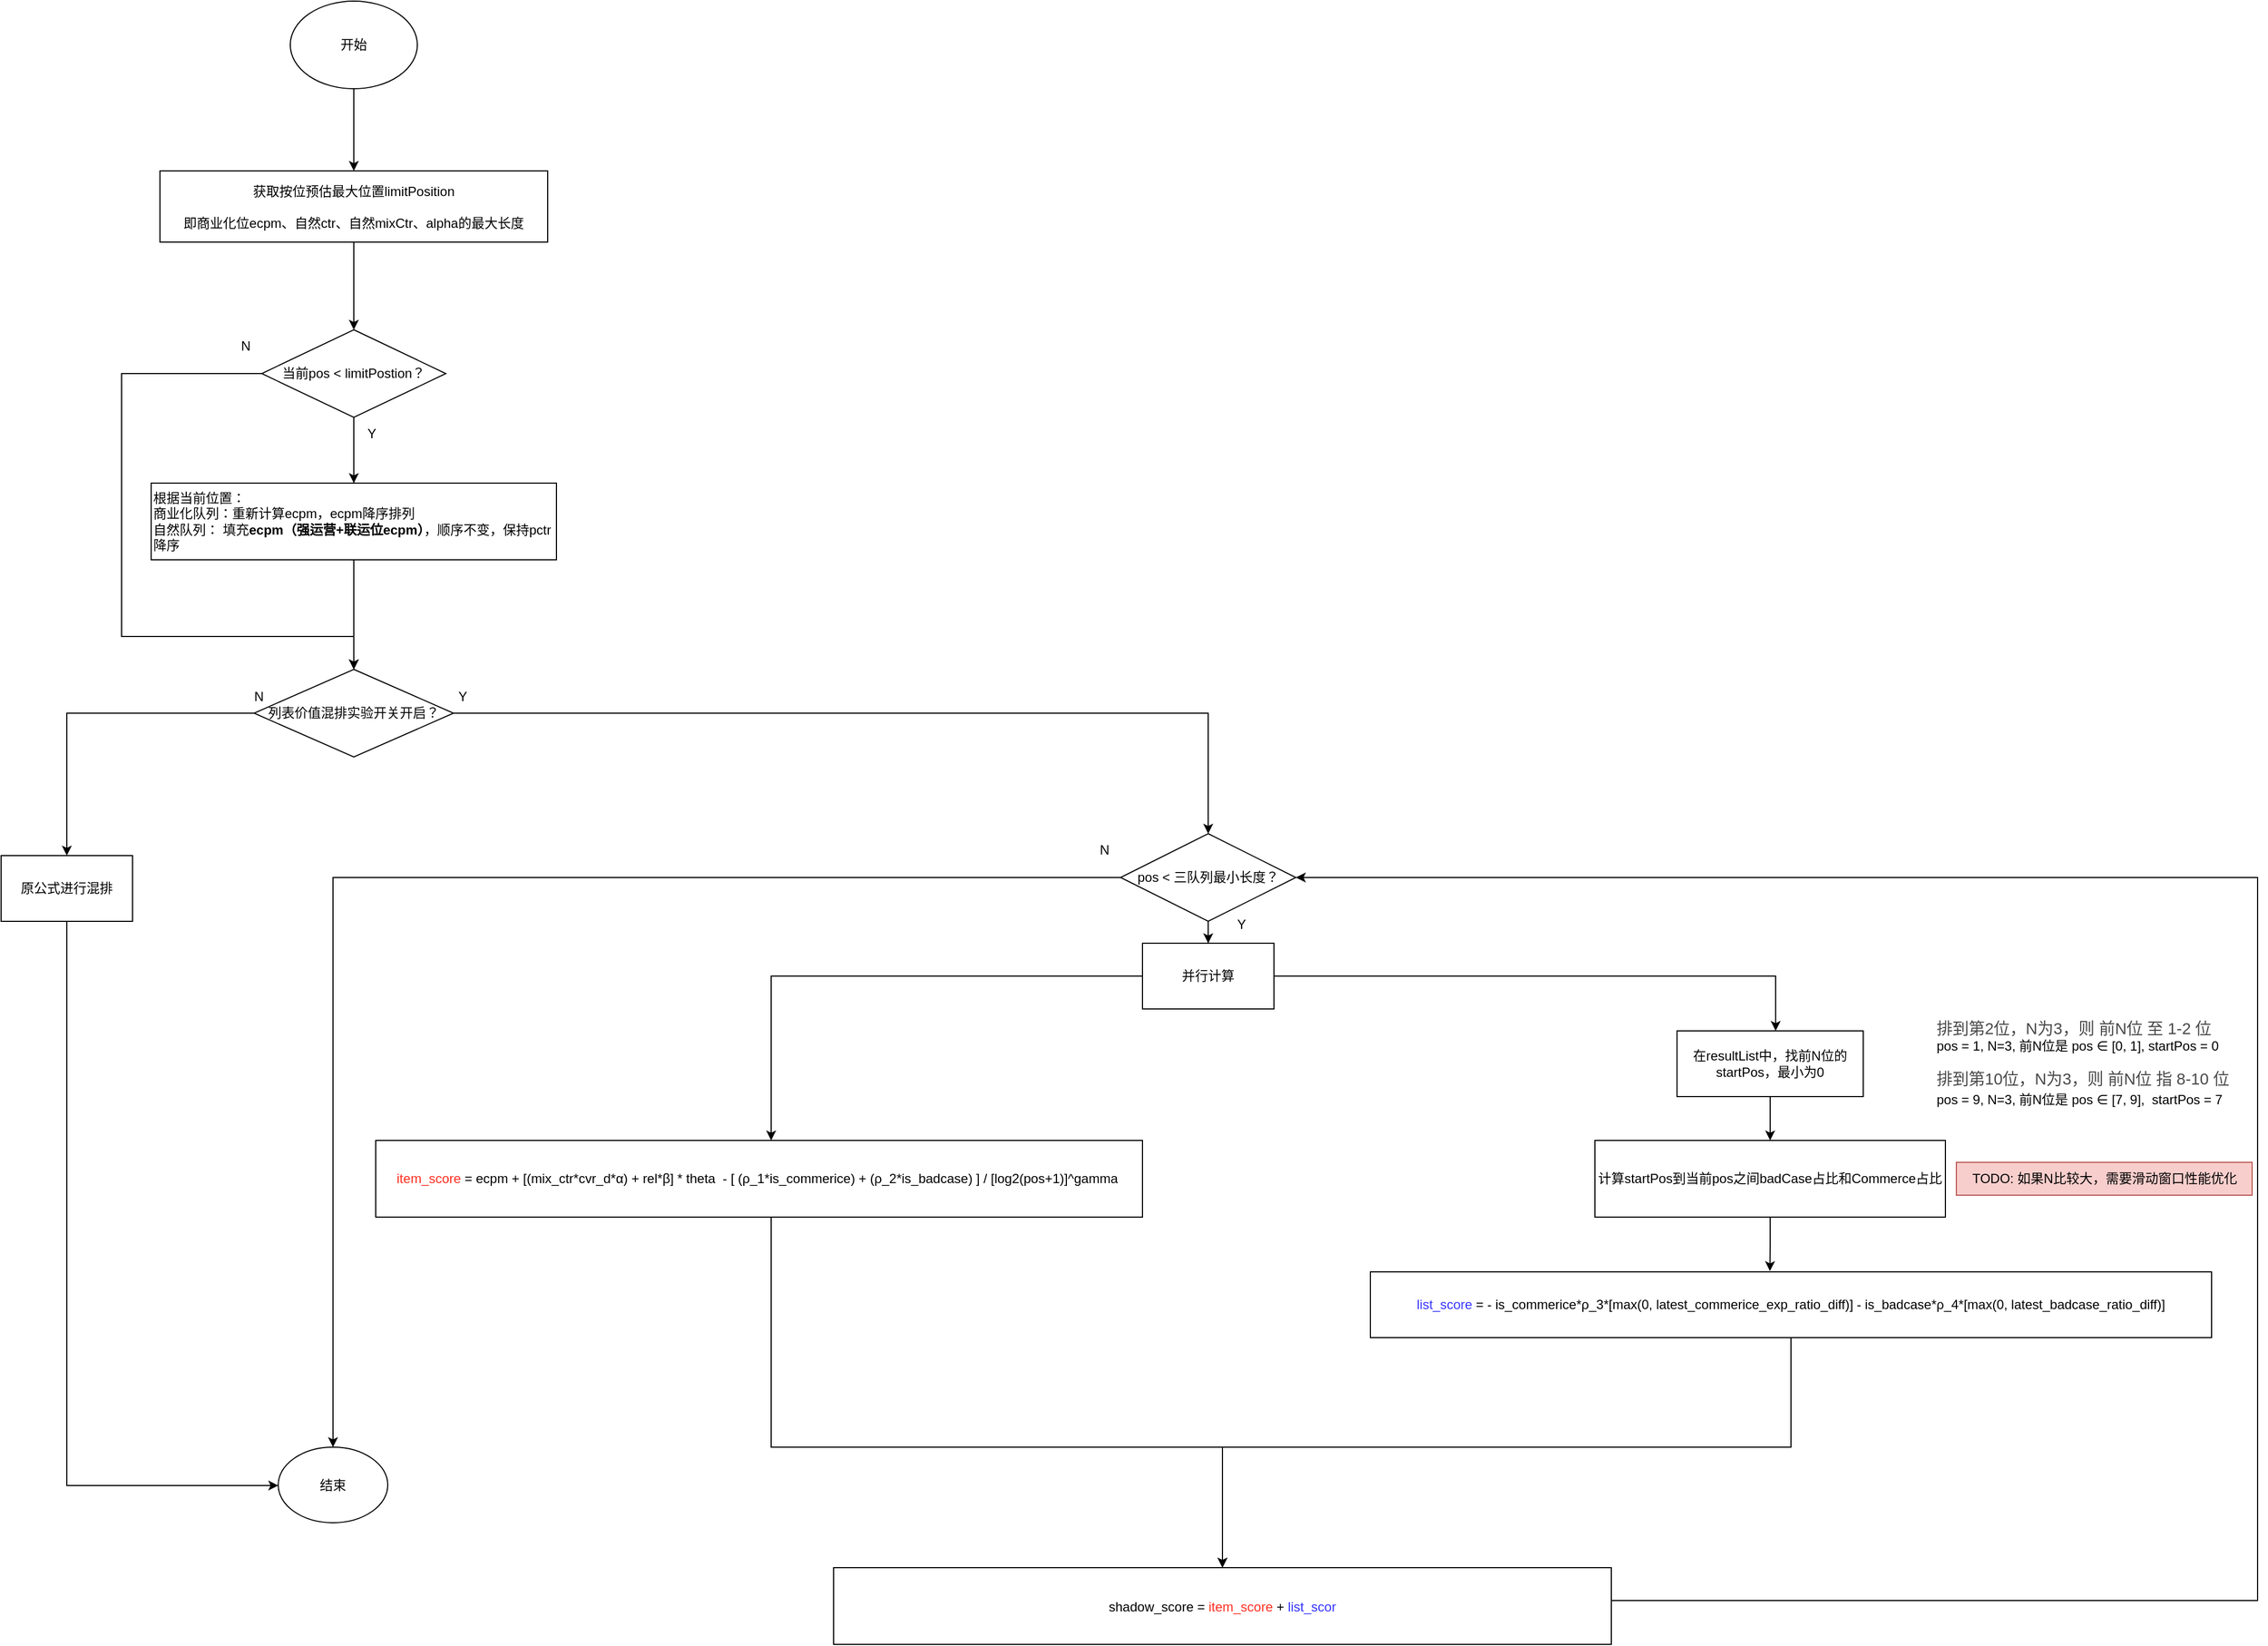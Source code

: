 <mxfile version="24.7.10">
  <diagram name="第 1 页" id="N9kNklqTaCKMSfdVolA9">
    <mxGraphModel dx="2206" dy="1166" grid="1" gridSize="10" guides="1" tooltips="1" connect="1" arrows="1" fold="1" page="1" pageScale="1" pageWidth="827" pageHeight="1169" math="0" shadow="0">
      <root>
        <mxCell id="0" />
        <mxCell id="1" parent="0" />
        <mxCell id="cB46XJUW-apT-bxPfPfF-10" value="" style="edgeStyle=orthogonalEdgeStyle;rounded=0;orthogonalLoop=1;jettySize=auto;html=1;" parent="1" source="cB46XJUW-apT-bxPfPfF-1" target="cB46XJUW-apT-bxPfPfF-9" edge="1">
          <mxGeometry relative="1" as="geometry" />
        </mxCell>
        <mxCell id="cB46XJUW-apT-bxPfPfF-1" value="开始" style="ellipse;whiteSpace=wrap;html=1;" parent="1" vertex="1">
          <mxGeometry x="354" y="40" width="116" height="80" as="geometry" />
        </mxCell>
        <mxCell id="82ahOu1l450AlYFmvK46-49" style="edgeStyle=orthogonalEdgeStyle;rounded=0;orthogonalLoop=1;jettySize=auto;html=1;entryX=1;entryY=0.5;entryDx=0;entryDy=0;" edge="1" parent="1" source="cB46XJUW-apT-bxPfPfF-8" target="82ahOu1l450AlYFmvK46-32">
          <mxGeometry relative="1" as="geometry">
            <Array as="points">
              <mxPoint x="2150" y="1500" />
              <mxPoint x="2150" y="840" />
            </Array>
          </mxGeometry>
        </mxCell>
        <mxCell id="cB46XJUW-apT-bxPfPfF-8" value="&lt;span data-copy-origin=&quot;https://odocs.myoas.com&quot; data-docs-delta=&quot;[[20,&amp;quot;shadow_score = item_score + list_score&amp;quot;],[20,&amp;quot;\n&amp;quot;,&amp;quot;24:\&amp;quot;ZFiZ\&amp;quot;|36:150|direction:\&amp;quot;ltr\&amp;quot;&amp;quot;]]&quot;&gt;&lt;div style=&quot;line-height: 100%;&quot; data-language=&quot;sql&quot; class=&quot;ql-code-block ql-long-10203 ql-authorBlock-10203 ql-direction-ltr&quot;&gt;shadow_score &lt;span class=&quot;ql-token hljs-operator&quot;&gt;=&lt;/span&gt; &lt;font color=&quot;#ff2e1f&quot;&gt;item_score&lt;/font&gt; &lt;span class=&quot;ql-token hljs-operator&quot;&gt;+&lt;/span&gt; &lt;font color=&quot;#3333ff&quot;&gt;list_scor&lt;/font&gt;&lt;/div&gt;&lt;/span&gt;" style="whiteSpace=wrap;html=1;" parent="1" vertex="1">
          <mxGeometry x="850" y="1470" width="710" height="70" as="geometry" />
        </mxCell>
        <mxCell id="cB46XJUW-apT-bxPfPfF-12" value="" style="edgeStyle=orthogonalEdgeStyle;rounded=0;orthogonalLoop=1;jettySize=auto;html=1;" parent="1" source="cB46XJUW-apT-bxPfPfF-9" target="cB46XJUW-apT-bxPfPfF-11" edge="1">
          <mxGeometry relative="1" as="geometry" />
        </mxCell>
        <mxCell id="cB46XJUW-apT-bxPfPfF-9" value="获取按位预估最大位置limitPosition&lt;br&gt;&lt;br&gt;即商业化位ecpm、自然ctr、自然mixCtr、alpha的最大长度" style="whiteSpace=wrap;html=1;" parent="1" vertex="1">
          <mxGeometry x="235" y="195" width="354" height="65" as="geometry" />
        </mxCell>
        <mxCell id="cB46XJUW-apT-bxPfPfF-14" value="" style="edgeStyle=orthogonalEdgeStyle;rounded=0;orthogonalLoop=1;jettySize=auto;html=1;" parent="1" source="cB46XJUW-apT-bxPfPfF-11" target="cB46XJUW-apT-bxPfPfF-13" edge="1">
          <mxGeometry relative="1" as="geometry" />
        </mxCell>
        <mxCell id="cB46XJUW-apT-bxPfPfF-21" value="" style="edgeStyle=orthogonalEdgeStyle;rounded=0;orthogonalLoop=1;jettySize=auto;html=1;" parent="1" source="cB46XJUW-apT-bxPfPfF-11" edge="1">
          <mxGeometry relative="1" as="geometry">
            <mxPoint x="412" y="650" as="targetPoint" />
          </mxGeometry>
        </mxCell>
        <mxCell id="82ahOu1l450AlYFmvK46-4" style="edgeStyle=orthogonalEdgeStyle;rounded=0;orthogonalLoop=1;jettySize=auto;html=1;entryX=0.5;entryY=0;entryDx=0;entryDy=0;" edge="1" parent="1" source="cB46XJUW-apT-bxPfPfF-11" target="82ahOu1l450AlYFmvK46-1">
          <mxGeometry relative="1" as="geometry">
            <Array as="points">
              <mxPoint x="200" y="380" />
              <mxPoint x="200" y="620" />
              <mxPoint x="412" y="620" />
            </Array>
          </mxGeometry>
        </mxCell>
        <mxCell id="cB46XJUW-apT-bxPfPfF-11" value="当前pos &amp;lt; limitPostion？" style="rhombus;whiteSpace=wrap;html=1;" parent="1" vertex="1">
          <mxGeometry x="328" y="340" width="168" height="80" as="geometry" />
        </mxCell>
        <mxCell id="cB46XJUW-apT-bxPfPfF-13" value="根据当前位置：&lt;br&gt;商业化队列：重新计算ecpm，ecpm降序排列&lt;br&gt;自然队列： 填充&lt;b&gt;ecpm（强运营+联运位ecpm）&lt;/b&gt;，顺序不变，保持pctr降序" style="whiteSpace=wrap;html=1;align=left;" parent="1" vertex="1">
          <mxGeometry x="227" y="480" width="370" height="70" as="geometry" />
        </mxCell>
        <mxCell id="cB46XJUW-apT-bxPfPfF-17" value="Y" style="text;html=1;align=center;verticalAlign=middle;resizable=0;points=[];autosize=1;strokeColor=none;fillColor=none;" parent="1" vertex="1">
          <mxGeometry x="413" y="420" width="30" height="30" as="geometry" />
        </mxCell>
        <mxCell id="cB46XJUW-apT-bxPfPfF-18" value="N" style="text;html=1;align=center;verticalAlign=middle;resizable=0;points=[];autosize=1;strokeColor=none;fillColor=none;" parent="1" vertex="1">
          <mxGeometry x="298" y="340" width="30" height="30" as="geometry" />
        </mxCell>
        <mxCell id="82ahOu1l450AlYFmvK46-8" value="" style="edgeStyle=orthogonalEdgeStyle;rounded=0;orthogonalLoop=1;jettySize=auto;html=1;" edge="1" parent="1" source="82ahOu1l450AlYFmvK46-1" target="82ahOu1l450AlYFmvK46-7">
          <mxGeometry relative="1" as="geometry" />
        </mxCell>
        <mxCell id="82ahOu1l450AlYFmvK46-34" style="edgeStyle=orthogonalEdgeStyle;rounded=0;orthogonalLoop=1;jettySize=auto;html=1;entryX=0.5;entryY=0;entryDx=0;entryDy=0;" edge="1" parent="1" source="82ahOu1l450AlYFmvK46-1" target="82ahOu1l450AlYFmvK46-32">
          <mxGeometry relative="1" as="geometry" />
        </mxCell>
        <mxCell id="82ahOu1l450AlYFmvK46-1" value="列表价值混排实验开关开启？" style="rhombus;whiteSpace=wrap;html=1;" vertex="1" parent="1">
          <mxGeometry x="321" y="650" width="182" height="80" as="geometry" />
        </mxCell>
        <mxCell id="82ahOu1l450AlYFmvK46-10" value="" style="edgeStyle=orthogonalEdgeStyle;rounded=0;orthogonalLoop=1;jettySize=auto;html=1;" edge="1" parent="1" source="82ahOu1l450AlYFmvK46-7" target="82ahOu1l450AlYFmvK46-9">
          <mxGeometry relative="1" as="geometry">
            <Array as="points">
              <mxPoint x="150" y="1395" />
            </Array>
          </mxGeometry>
        </mxCell>
        <mxCell id="82ahOu1l450AlYFmvK46-7" value="原公式进行混排" style="whiteSpace=wrap;html=1;" vertex="1" parent="1">
          <mxGeometry x="90" y="820" width="120" height="60" as="geometry" />
        </mxCell>
        <mxCell id="82ahOu1l450AlYFmvK46-9" value="结束" style="ellipse;whiteSpace=wrap;html=1;" vertex="1" parent="1">
          <mxGeometry x="343" y="1360" width="100" height="69" as="geometry" />
        </mxCell>
        <mxCell id="82ahOu1l450AlYFmvK46-11" value="N" style="text;html=1;align=center;verticalAlign=middle;resizable=0;points=[];autosize=1;strokeColor=none;fillColor=none;" vertex="1" parent="1">
          <mxGeometry x="310" y="660" width="30" height="30" as="geometry" />
        </mxCell>
        <mxCell id="82ahOu1l450AlYFmvK46-14" value="Y" style="text;html=1;align=center;verticalAlign=middle;resizable=0;points=[];autosize=1;strokeColor=none;fillColor=none;" vertex="1" parent="1">
          <mxGeometry x="496" y="660" width="30" height="30" as="geometry" />
        </mxCell>
        <mxCell id="82ahOu1l450AlYFmvK46-23" value="&lt;span style=&quot;color: rgb(73, 73, 73); font-size: 14.667px;&quot;&gt;排到第2位，N为3，则 前N位 至 1-2 位&lt;br&gt;&lt;/span&gt;pos = 1, N=3, 前N位是 pos ∈ [0, 1], startPos = 0&lt;br&gt;&lt;br style=&quot;color: rgb(73, 73, 73); font-size: 14.667px;&quot;&gt;&lt;span style=&quot;color: rgb(73, 73, 73); font-size: 14.667px;&quot;&gt;排到第10位，N为3，则 前N位 指 8-10 位&lt;br&gt;&lt;/span&gt;pos = 9, N=3, 前N位是 pos ∈ [7, 9],&amp;nbsp; startPos = 7&lt;span style=&quot;color: rgb(73, 73, 73); font-size: 14.667px;&quot;&gt;&lt;br&gt;&lt;/span&gt;" style="text;html=1;align=left;verticalAlign=middle;resizable=0;points=[];autosize=1;strokeColor=none;fillColor=none;" vertex="1" parent="1">
          <mxGeometry x="1855" y="960" width="290" height="100" as="geometry" />
        </mxCell>
        <mxCell id="82ahOu1l450AlYFmvK46-30" value="" style="edgeStyle=orthogonalEdgeStyle;rounded=0;orthogonalLoop=1;jettySize=auto;html=1;" edge="1" parent="1" source="82ahOu1l450AlYFmvK46-27" target="82ahOu1l450AlYFmvK46-29">
          <mxGeometry relative="1" as="geometry" />
        </mxCell>
        <mxCell id="82ahOu1l450AlYFmvK46-27" value="在resultList中，找前N位的startPos，最小为0" style="whiteSpace=wrap;html=1;" vertex="1" parent="1">
          <mxGeometry x="1620" y="980" width="170" height="60" as="geometry" />
        </mxCell>
        <mxCell id="82ahOu1l450AlYFmvK46-29" value="计算startPos到当前pos之间badCase占比和Commerce占比" style="whiteSpace=wrap;html=1;" vertex="1" parent="1">
          <mxGeometry x="1545" y="1080" width="320" height="70" as="geometry" />
        </mxCell>
        <mxCell id="82ahOu1l450AlYFmvK46-35" style="edgeStyle=orthogonalEdgeStyle;rounded=0;orthogonalLoop=1;jettySize=auto;html=1;entryX=0.5;entryY=0;entryDx=0;entryDy=0;" edge="1" parent="1" source="82ahOu1l450AlYFmvK46-32" target="82ahOu1l450AlYFmvK46-9">
          <mxGeometry relative="1" as="geometry" />
        </mxCell>
        <mxCell id="82ahOu1l450AlYFmvK46-52" value="" style="edgeStyle=orthogonalEdgeStyle;rounded=0;orthogonalLoop=1;jettySize=auto;html=1;" edge="1" parent="1" source="82ahOu1l450AlYFmvK46-32" target="82ahOu1l450AlYFmvK46-51">
          <mxGeometry relative="1" as="geometry" />
        </mxCell>
        <mxCell id="82ahOu1l450AlYFmvK46-32" value="pos &amp;lt; 三队列最小长度？" style="rhombus;whiteSpace=wrap;html=1;" vertex="1" parent="1">
          <mxGeometry x="1112" y="800" width="160" height="80" as="geometry" />
        </mxCell>
        <mxCell id="82ahOu1l450AlYFmvK46-36" value="N" style="text;html=1;align=center;verticalAlign=middle;resizable=0;points=[];autosize=1;strokeColor=none;fillColor=none;" vertex="1" parent="1">
          <mxGeometry x="1082" y="800" width="30" height="30" as="geometry" />
        </mxCell>
        <mxCell id="82ahOu1l450AlYFmvK46-39" value="TODO: 如果N比较大，需要滑动窗口性能优化" style="text;html=1;align=center;verticalAlign=middle;resizable=0;points=[];autosize=1;strokeColor=#b85450;fillColor=#f8cecc;" vertex="1" parent="1">
          <mxGeometry x="1875" y="1100" width="270" height="30" as="geometry" />
        </mxCell>
        <mxCell id="82ahOu1l450AlYFmvK46-40" value="Y" style="text;html=1;align=center;verticalAlign=middle;resizable=0;points=[];autosize=1;strokeColor=none;fillColor=none;" vertex="1" parent="1">
          <mxGeometry x="1207" y="868" width="30" height="30" as="geometry" />
        </mxCell>
        <mxCell id="82ahOu1l450AlYFmvK46-54" value="" style="edgeStyle=orthogonalEdgeStyle;rounded=0;orthogonalLoop=1;jettySize=auto;html=1;" edge="1" parent="1" source="82ahOu1l450AlYFmvK46-51" target="82ahOu1l450AlYFmvK46-53">
          <mxGeometry relative="1" as="geometry">
            <Array as="points">
              <mxPoint x="793" y="930" />
            </Array>
          </mxGeometry>
        </mxCell>
        <mxCell id="82ahOu1l450AlYFmvK46-56" value="" style="edgeStyle=orthogonalEdgeStyle;rounded=0;orthogonalLoop=1;jettySize=auto;html=1;" edge="1" parent="1" source="82ahOu1l450AlYFmvK46-51">
          <mxGeometry relative="1" as="geometry">
            <mxPoint x="1710.043" y="980" as="targetPoint" />
            <Array as="points">
              <mxPoint x="1710" y="930" />
            </Array>
          </mxGeometry>
        </mxCell>
        <mxCell id="82ahOu1l450AlYFmvK46-51" value="并行计算" style="whiteSpace=wrap;html=1;" vertex="1" parent="1">
          <mxGeometry x="1132" y="900" width="120" height="60" as="geometry" />
        </mxCell>
        <mxCell id="82ahOu1l450AlYFmvK46-57" style="edgeStyle=orthogonalEdgeStyle;rounded=0;orthogonalLoop=1;jettySize=auto;html=1;entryX=0.5;entryY=0;entryDx=0;entryDy=0;" edge="1" parent="1" source="82ahOu1l450AlYFmvK46-53" target="cB46XJUW-apT-bxPfPfF-8">
          <mxGeometry relative="1" as="geometry">
            <Array as="points">
              <mxPoint x="793" y="1360" />
              <mxPoint x="1205" y="1360" />
            </Array>
          </mxGeometry>
        </mxCell>
        <mxCell id="82ahOu1l450AlYFmvK46-53" value="&lt;div&gt;&lt;font style=&quot;background-color: initial; white-space: pre;&quot; color=&quot;#ff2e1f&quot;&gt;item_score&lt;/font&gt;&lt;span style=&quot;background-color: initial; white-space: pre;&quot;&gt; = ecpm + [(mix_ctr*cvr_d*α) + rel*β] * theta  - [ (ρ_1*is_commerice) + (ρ_2*is_badcase) ] / [log2(pos+1)]^gamma &lt;/span&gt;&lt;br&gt;&lt;/div&gt;" style="whiteSpace=wrap;html=1;" vertex="1" parent="1">
          <mxGeometry x="432" y="1080" width="700" height="70" as="geometry" />
        </mxCell>
        <mxCell id="82ahOu1l450AlYFmvK46-62" style="edgeStyle=orthogonalEdgeStyle;rounded=0;orthogonalLoop=1;jettySize=auto;html=1;entryX=0.5;entryY=0;entryDx=0;entryDy=0;" edge="1" parent="1" source="82ahOu1l450AlYFmvK46-60" target="cB46XJUW-apT-bxPfPfF-8">
          <mxGeometry relative="1" as="geometry">
            <Array as="points">
              <mxPoint x="1724" y="1360" />
              <mxPoint x="1205" y="1360" />
            </Array>
          </mxGeometry>
        </mxCell>
        <mxCell id="82ahOu1l450AlYFmvK46-60" value="&lt;div&gt;&lt;font style=&quot;background-color: initial;&quot; color=&quot;#3333ff&quot;&gt;list_score&lt;/font&gt;&lt;span style=&quot;background-color: initial;&quot;&gt; = - is_commerice*ρ_3*[max(0, latest_commerice_exp_ratio_diff)] - is_badcase*ρ_4*[max(0, latest_badcase_ratio_diff)]&lt;/span&gt;&lt;br&gt;&lt;/div&gt;" style="whiteSpace=wrap;html=1;" vertex="1" parent="1">
          <mxGeometry x="1340" y="1200" width="768" height="60" as="geometry" />
        </mxCell>
        <mxCell id="82ahOu1l450AlYFmvK46-61" style="edgeStyle=orthogonalEdgeStyle;rounded=0;orthogonalLoop=1;jettySize=auto;html=1;entryX=0.475;entryY=-0.012;entryDx=0;entryDy=0;entryPerimeter=0;" edge="1" parent="1" source="82ahOu1l450AlYFmvK46-29" target="82ahOu1l450AlYFmvK46-60">
          <mxGeometry relative="1" as="geometry" />
        </mxCell>
      </root>
    </mxGraphModel>
  </diagram>
</mxfile>

